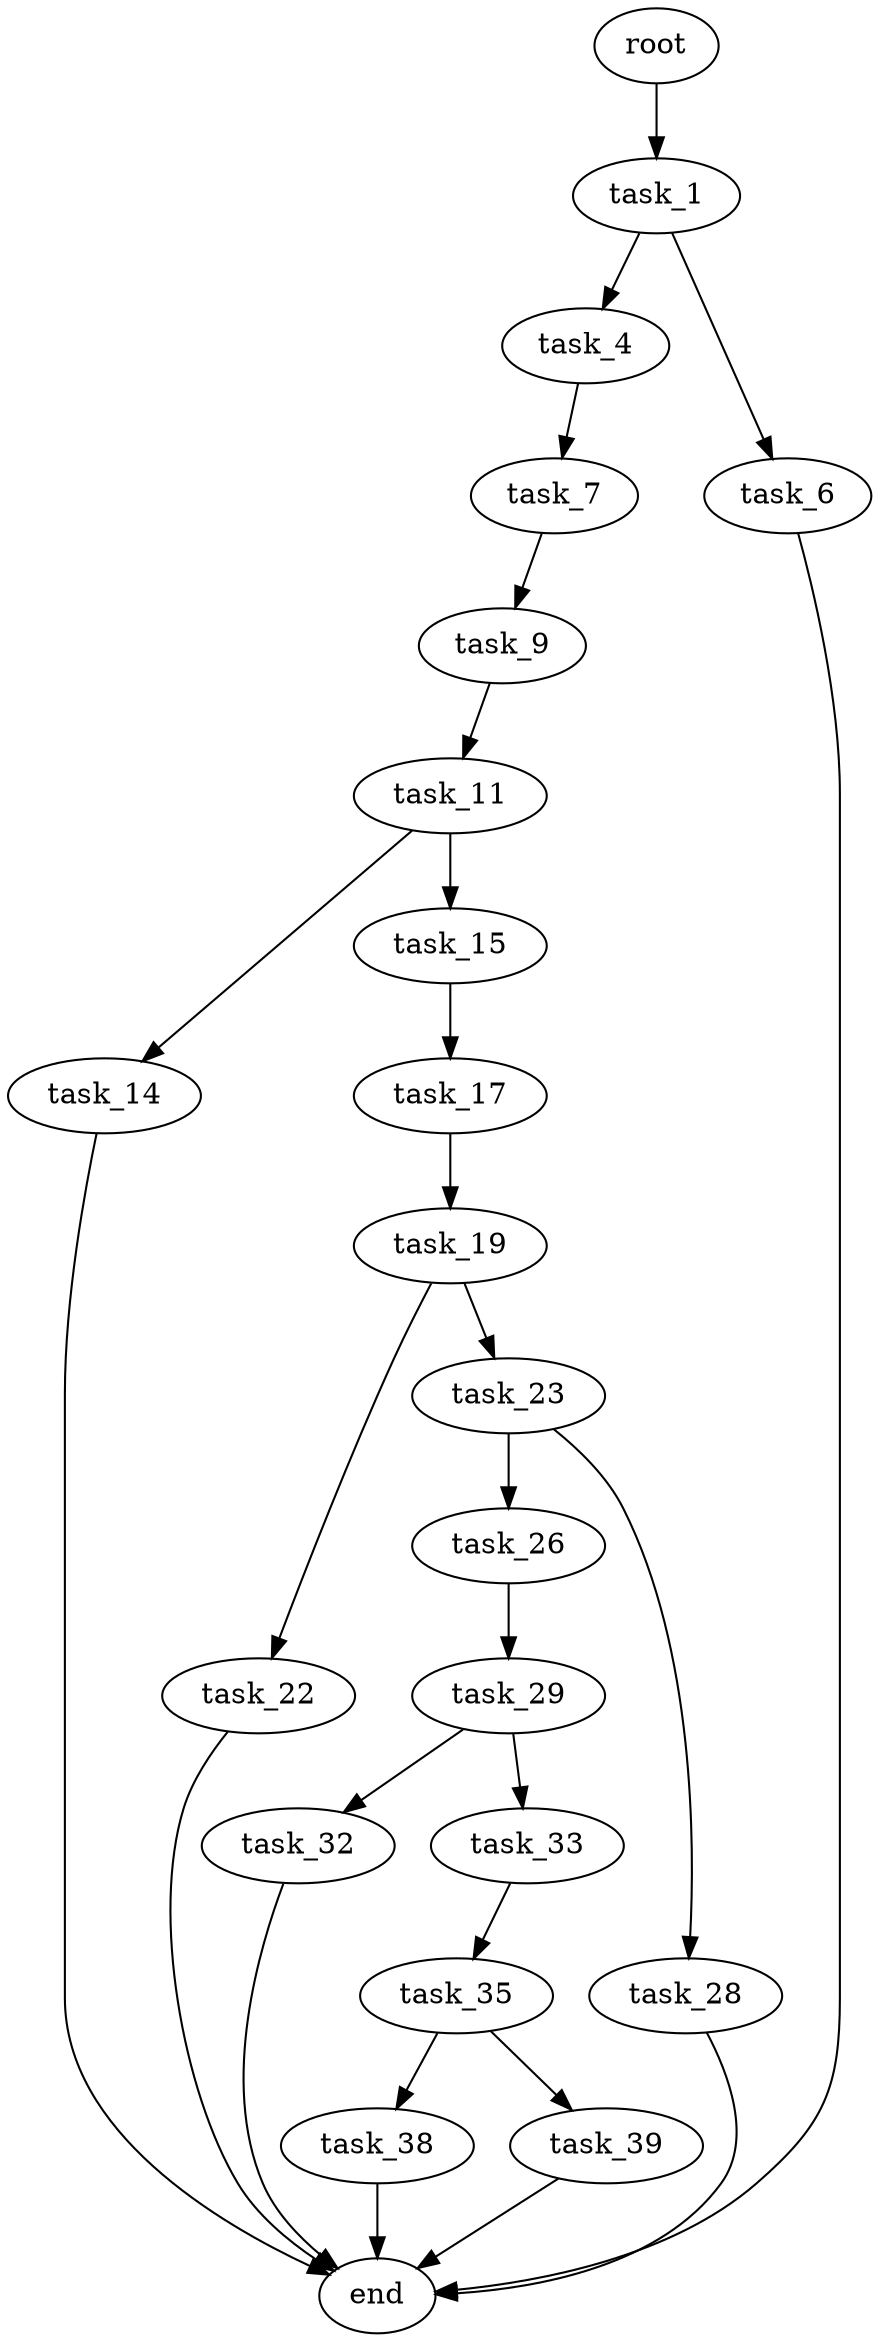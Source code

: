 digraph G {
  root [size="0.000000"];
  task_1 [size="549755813888.000000"];
  task_4 [size="8520710145.000000"];
  task_6 [size="871468599196.000000"];
  task_7 [size="143547818925.000000"];
  end [size="0.000000"];
  task_9 [size="8589934592.000000"];
  task_11 [size="41622860328.000000"];
  task_14 [size="481251270968.000000"];
  task_15 [size="464347050.000000"];
  task_17 [size="520148686128.000000"];
  task_19 [size="35989406961.000000"];
  task_22 [size="27910614855.000000"];
  task_23 [size="516849293792.000000"];
  task_26 [size="1094804512011.000000"];
  task_28 [size="28991029248.000000"];
  task_29 [size="10267894060.000000"];
  task_32 [size="592594948894.000000"];
  task_33 [size="93400885830.000000"];
  task_35 [size="1285999418066.000000"];
  task_38 [size="8589934592.000000"];
  task_39 [size="8589934592.000000"];

  root -> task_1 [size="1.000000"];
  task_1 -> task_4 [size="536870912.000000"];
  task_1 -> task_6 [size="536870912.000000"];
  task_4 -> task_7 [size="411041792.000000"];
  task_6 -> end [size="1.000000"];
  task_7 -> task_9 [size="209715200.000000"];
  task_9 -> task_11 [size="33554432.000000"];
  task_11 -> task_14 [size="838860800.000000"];
  task_11 -> task_15 [size="838860800.000000"];
  task_14 -> end [size="1.000000"];
  task_15 -> task_17 [size="33554432.000000"];
  task_17 -> task_19 [size="679477248.000000"];
  task_19 -> task_22 [size="679477248.000000"];
  task_19 -> task_23 [size="679477248.000000"];
  task_22 -> end [size="1.000000"];
  task_23 -> task_26 [size="536870912.000000"];
  task_23 -> task_28 [size="536870912.000000"];
  task_26 -> task_29 [size="838860800.000000"];
  task_28 -> end [size="1.000000"];
  task_29 -> task_32 [size="536870912.000000"];
  task_29 -> task_33 [size="536870912.000000"];
  task_32 -> end [size="1.000000"];
  task_33 -> task_35 [size="209715200.000000"];
  task_35 -> task_38 [size="838860800.000000"];
  task_35 -> task_39 [size="838860800.000000"];
  task_38 -> end [size="1.000000"];
  task_39 -> end [size="1.000000"];
}
